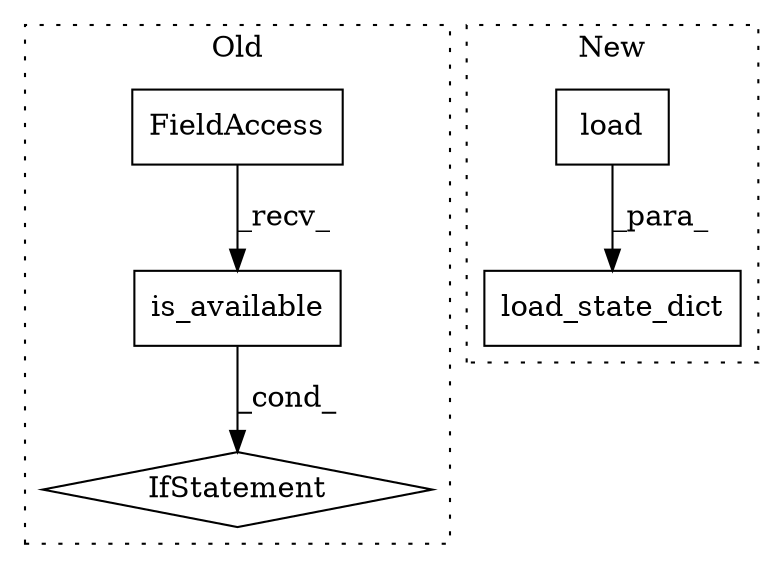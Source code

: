 digraph G {
subgraph cluster0 {
1 [label="is_available" a="32" s="3217" l="14" shape="box"];
4 [label="FieldAccess" a="22" s="3206" l="10" shape="box"];
5 [label="IfStatement" a="25" s="3175,3231" l="4,2" shape="diamond"];
label = "Old";
style="dotted";
}
subgraph cluster1 {
2 [label="load_state_dict" a="32" s="4197,4223" l="16,1" shape="box"];
3 [label="load" a="32" s="3965,3999" l="5,1" shape="box"];
label = "New";
style="dotted";
}
1 -> 5 [label="_cond_"];
3 -> 2 [label="_para_"];
4 -> 1 [label="_recv_"];
}